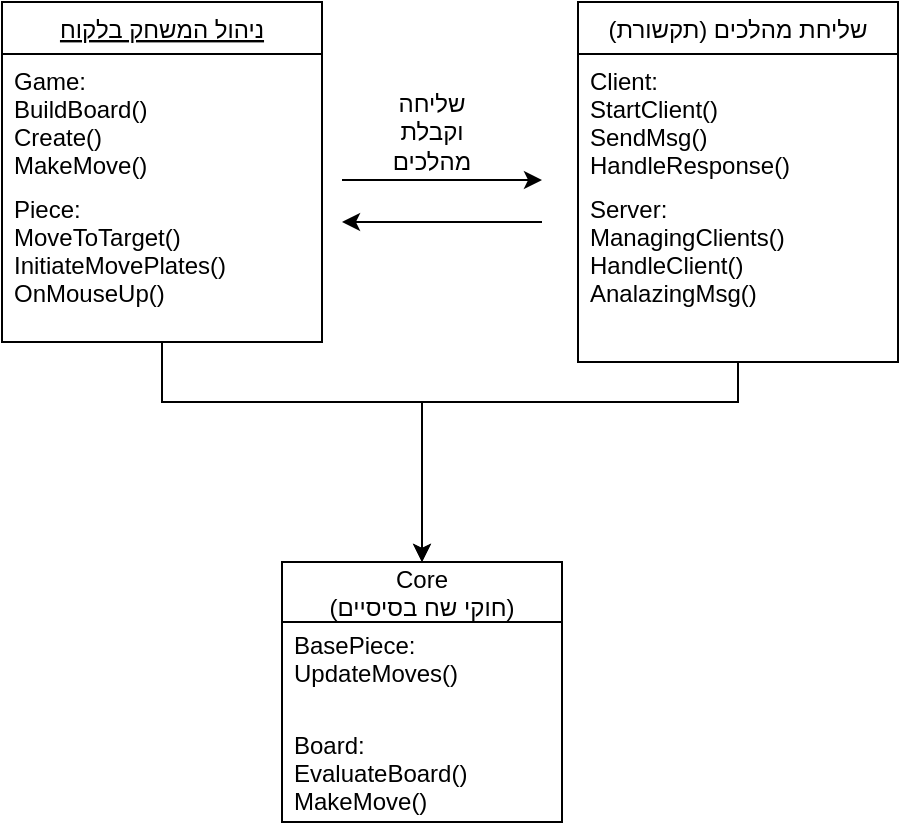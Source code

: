 <mxfile version="17.5.0" type="device"><diagram id="C5RBs43oDa-KdzZeNtuy" name="Page-1"><mxGraphModel dx="1385" dy="638" grid="1" gridSize="10" guides="1" tooltips="1" connect="1" arrows="1" fold="1" page="1" pageScale="1" pageWidth="827" pageHeight="1169" math="0" shadow="0"><root><mxCell id="WIyWlLk6GJQsqaUBKTNV-0"/><mxCell id="WIyWlLk6GJQsqaUBKTNV-1" parent="WIyWlLk6GJQsqaUBKTNV-0"/><mxCell id="mE-snI7D_GcM7gmIua0O-18" style="edgeStyle=orthogonalEdgeStyle;rounded=0;orthogonalLoop=1;jettySize=auto;html=1;exitX=0.5;exitY=1;exitDx=0;exitDy=0;entryX=0.5;entryY=0;entryDx=0;entryDy=0;" edge="1" parent="WIyWlLk6GJQsqaUBKTNV-1" source="zkfFHV4jXpPFQw0GAbJ--0" target="mE-snI7D_GcM7gmIua0O-13"><mxGeometry relative="1" as="geometry"><Array as="points"><mxPoint x="90" y="220"/><mxPoint x="220" y="220"/></Array></mxGeometry></mxCell><mxCell id="zkfFHV4jXpPFQw0GAbJ--0" value="ניהול המשחק בלקוח" style="swimlane;fontStyle=4;align=center;verticalAlign=top;childLayout=stackLayout;horizontal=1;startSize=26;horizontalStack=0;resizeParent=1;resizeLast=0;collapsible=1;marginBottom=0;rounded=0;shadow=0;strokeWidth=1;" parent="WIyWlLk6GJQsqaUBKTNV-1" vertex="1"><mxGeometry x="10" y="20" width="160" height="170" as="geometry"><mxRectangle x="230" y="140" width="160" height="26" as="alternateBounds"/></mxGeometry></mxCell><mxCell id="zkfFHV4jXpPFQw0GAbJ--3" value="Game:&#10;BuildBoard()&#10;Create()&#10;MakeMove()" style="text;align=left;verticalAlign=top;spacingLeft=4;spacingRight=4;overflow=hidden;rotatable=0;points=[[0,0.5],[1,0.5]];portConstraint=eastwest;rounded=0;shadow=0;html=0;" parent="zkfFHV4jXpPFQw0GAbJ--0" vertex="1"><mxGeometry y="26" width="160" height="64" as="geometry"/></mxCell><mxCell id="mE-snI7D_GcM7gmIua0O-3" value="Piece:&#10;MoveToTarget()&#10;InitiateMovePlates()&#10;OnMouseUp()" style="text;align=left;verticalAlign=top;spacingLeft=4;spacingRight=4;overflow=hidden;rotatable=0;points=[[0,0.5],[1,0.5]];portConstraint=eastwest;rounded=0;shadow=0;html=0;" vertex="1" parent="zkfFHV4jXpPFQw0GAbJ--0"><mxGeometry y="90" width="160" height="64" as="geometry"/></mxCell><mxCell id="mE-snI7D_GcM7gmIua0O-19" style="edgeStyle=orthogonalEdgeStyle;rounded=0;orthogonalLoop=1;jettySize=auto;html=1;entryX=0.5;entryY=0;entryDx=0;entryDy=0;" edge="1" parent="WIyWlLk6GJQsqaUBKTNV-1" source="zkfFHV4jXpPFQw0GAbJ--17" target="mE-snI7D_GcM7gmIua0O-13"><mxGeometry relative="1" as="geometry"><Array as="points"><mxPoint x="378" y="220"/><mxPoint x="220" y="220"/></Array></mxGeometry></mxCell><mxCell id="zkfFHV4jXpPFQw0GAbJ--17" value="שליחת מהלכים (תקשורת)" style="swimlane;fontStyle=0;align=center;verticalAlign=top;childLayout=stackLayout;horizontal=1;startSize=26;horizontalStack=0;resizeParent=1;resizeLast=0;collapsible=1;marginBottom=0;rounded=0;shadow=0;strokeWidth=1;" parent="WIyWlLk6GJQsqaUBKTNV-1" vertex="1"><mxGeometry x="298" y="20" width="160" height="180" as="geometry"><mxRectangle x="508" y="120" width="160" height="26" as="alternateBounds"/></mxGeometry></mxCell><mxCell id="mE-snI7D_GcM7gmIua0O-1" value="Client:&#10;StartClient()&#10;SendMsg()&#10;HandleResponse()&#10;" style="text;align=left;verticalAlign=top;spacingLeft=4;spacingRight=4;overflow=hidden;rotatable=0;points=[[0,0.5],[1,0.5]];portConstraint=eastwest;rounded=0;shadow=0;html=0;" vertex="1" parent="zkfFHV4jXpPFQw0GAbJ--17"><mxGeometry y="26" width="160" height="64" as="geometry"/></mxCell><mxCell id="zkfFHV4jXpPFQw0GAbJ--19" value="Server:&#10;ManagingClients()&#10;HandleClient()&#10;AnalazingMsg()" style="text;align=left;verticalAlign=top;spacingLeft=4;spacingRight=4;overflow=hidden;rotatable=0;points=[[0,0.5],[1,0.5]];portConstraint=eastwest;rounded=0;shadow=0;html=0;" parent="zkfFHV4jXpPFQw0GAbJ--17" vertex="1"><mxGeometry y="90" width="160" height="90" as="geometry"/></mxCell><mxCell id="mE-snI7D_GcM7gmIua0O-6" value="" style="endArrow=classic;html=1;rounded=0;" edge="1" parent="WIyWlLk6GJQsqaUBKTNV-1"><mxGeometry width="50" height="50" relative="1" as="geometry"><mxPoint x="180" y="109" as="sourcePoint"/><mxPoint x="280" y="109" as="targetPoint"/></mxGeometry></mxCell><mxCell id="mE-snI7D_GcM7gmIua0O-7" value="" style="endArrow=classic;html=1;rounded=0;" edge="1" parent="WIyWlLk6GJQsqaUBKTNV-1"><mxGeometry width="50" height="50" relative="1" as="geometry"><mxPoint x="280" y="130" as="sourcePoint"/><mxPoint x="180" y="130" as="targetPoint"/></mxGeometry></mxCell><mxCell id="mE-snI7D_GcM7gmIua0O-8" value="שליחה וקבלת מהלכים" style="text;html=1;strokeColor=none;fillColor=none;align=center;verticalAlign=middle;whiteSpace=wrap;rounded=0;" vertex="1" parent="WIyWlLk6GJQsqaUBKTNV-1"><mxGeometry x="190" y="70" width="70" height="30" as="geometry"/></mxCell><mxCell id="mE-snI7D_GcM7gmIua0O-13" value="Core&#10;(חוקי שח בסיסיים)" style="swimlane;fontStyle=0;childLayout=stackLayout;horizontal=1;startSize=30;horizontalStack=0;resizeParent=1;resizeParentMax=0;resizeLast=0;collapsible=1;marginBottom=0;" vertex="1" parent="WIyWlLk6GJQsqaUBKTNV-1"><mxGeometry x="150" y="300" width="140" height="130" as="geometry"/></mxCell><mxCell id="mE-snI7D_GcM7gmIua0O-14" value="BasePiece:&#10;UpdateMoves()&#10;" style="text;strokeColor=none;fillColor=none;align=left;verticalAlign=middle;spacingLeft=4;spacingRight=4;overflow=hidden;points=[[0,0.5],[1,0.5]];portConstraint=eastwest;rotatable=0;" vertex="1" parent="mE-snI7D_GcM7gmIua0O-13"><mxGeometry y="30" width="140" height="50" as="geometry"/></mxCell><mxCell id="mE-snI7D_GcM7gmIua0O-15" value="Board:&#10;EvaluateBoard()&#10;MakeMove()" style="text;strokeColor=none;fillColor=none;align=left;verticalAlign=middle;spacingLeft=4;spacingRight=4;overflow=hidden;points=[[0,0.5],[1,0.5]];portConstraint=eastwest;rotatable=0;" vertex="1" parent="mE-snI7D_GcM7gmIua0O-13"><mxGeometry y="80" width="140" height="50" as="geometry"/></mxCell></root></mxGraphModel></diagram></mxfile>